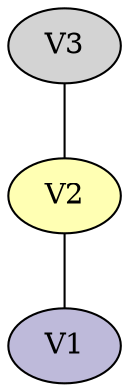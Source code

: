 graph colored {
node [style=filled colorscheme="set312"];
V2--V1;
V3--V2;
V1[fillcolor="3"];
V2[fillcolor="2"];
}